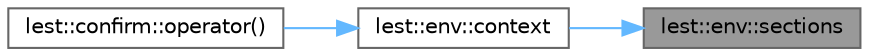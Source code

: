 digraph "lest::env::sections"
{
 // LATEX_PDF_SIZE
  bgcolor="transparent";
  edge [fontname=Helvetica,fontsize=10,labelfontname=Helvetica,labelfontsize=10];
  node [fontname=Helvetica,fontsize=10,shape=box,height=0.2,width=0.4];
  rankdir="RL";
  Node1 [id="Node000001",label="lest::env::sections",height=0.2,width=0.4,color="gray40", fillcolor="grey60", style="filled", fontcolor="black",tooltip=" "];
  Node1 -> Node2 [id="edge3_Node000001_Node000002",dir="back",color="steelblue1",style="solid",tooltip=" "];
  Node2 [id="Node000002",label="lest::env::context",height=0.2,width=0.4,color="grey40", fillcolor="white", style="filled",URL="$structlest_1_1env.html#a6b70f2fc892ad8281b3b630b9bea6057",tooltip=" "];
  Node2 -> Node3 [id="edge4_Node000002_Node000003",dir="back",color="steelblue1",style="solid",tooltip=" "];
  Node3 [id="Node000003",label="lest::confirm::operator()",height=0.2,width=0.4,color="grey40", fillcolor="white", style="filled",URL="$structlest_1_1confirm.html#ae5f05d63575f3365cc283c26b4f0e8c6",tooltip=" "];
}

